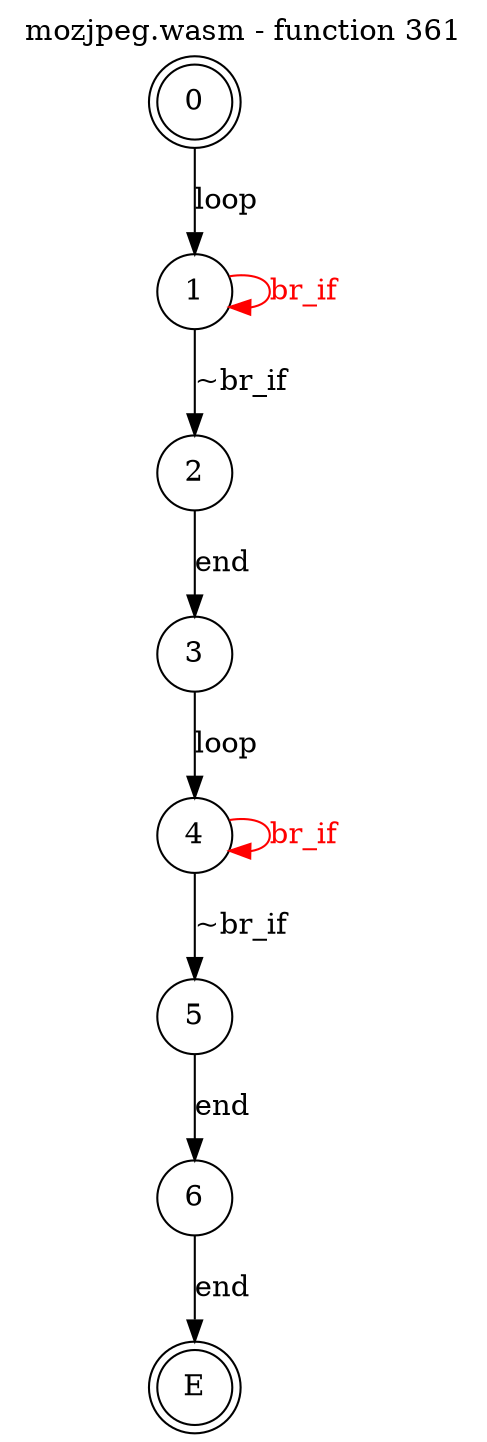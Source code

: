 digraph finite_state_machine {
    label = "mozjpeg.wasm - function 361"
    labelloc =  t
    labelfontsize = 16
    labelfontcolor = black
    labelfontname = "Helvetica"
    node [shape = doublecircle]; 0 E ;
    node [shape = circle];
    0 -> 1[label="loop"];
    1 -> 2[label="~br_if"];
    1 -> 1[color="red" fontcolor="red" label="br_if"];
    2 -> 3[label="end"];
    3 -> 4[label="loop"];
    4 -> 5[label="~br_if"];
    4 -> 4[color="red" fontcolor="red" label="br_if"];
    5 -> 6[label="end"];
    6 -> E[label="end"];
}
